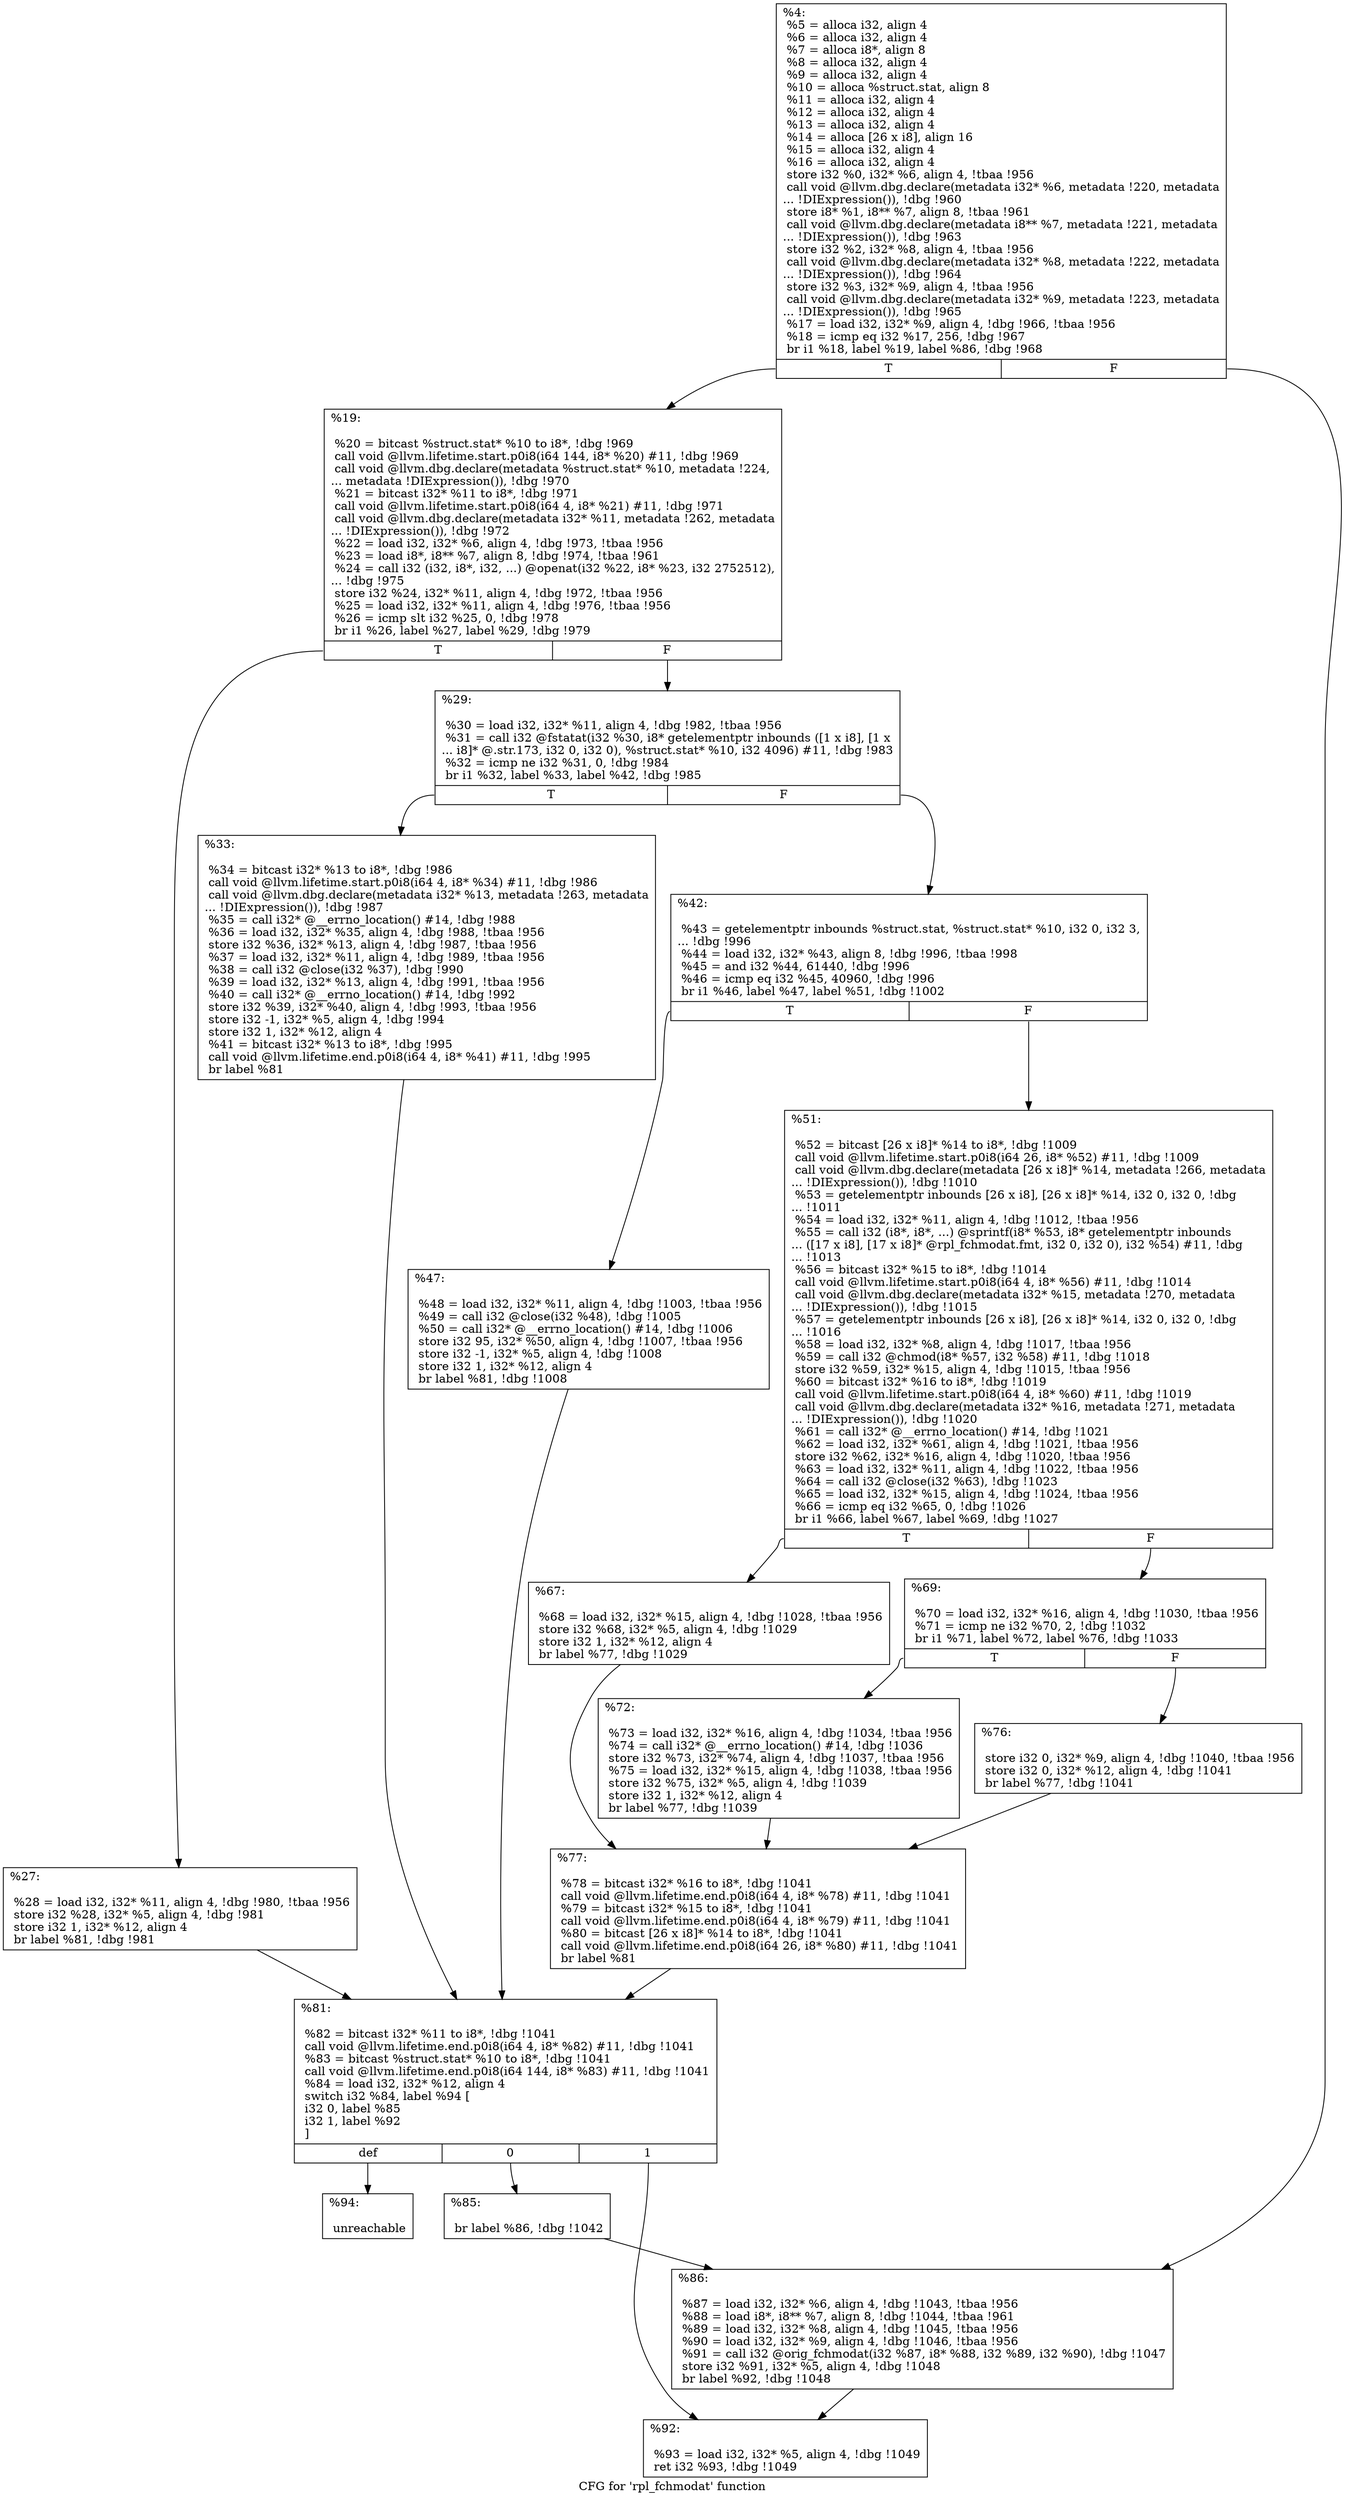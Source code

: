 digraph "CFG for 'rpl_fchmodat' function" {
	label="CFG for 'rpl_fchmodat' function";

	Node0x21d0b00 [shape=record,label="{%4:\l  %5 = alloca i32, align 4\l  %6 = alloca i32, align 4\l  %7 = alloca i8*, align 8\l  %8 = alloca i32, align 4\l  %9 = alloca i32, align 4\l  %10 = alloca %struct.stat, align 8\l  %11 = alloca i32, align 4\l  %12 = alloca i32, align 4\l  %13 = alloca i32, align 4\l  %14 = alloca [26 x i8], align 16\l  %15 = alloca i32, align 4\l  %16 = alloca i32, align 4\l  store i32 %0, i32* %6, align 4, !tbaa !956\l  call void @llvm.dbg.declare(metadata i32* %6, metadata !220, metadata\l... !DIExpression()), !dbg !960\l  store i8* %1, i8** %7, align 8, !tbaa !961\l  call void @llvm.dbg.declare(metadata i8** %7, metadata !221, metadata\l... !DIExpression()), !dbg !963\l  store i32 %2, i32* %8, align 4, !tbaa !956\l  call void @llvm.dbg.declare(metadata i32* %8, metadata !222, metadata\l... !DIExpression()), !dbg !964\l  store i32 %3, i32* %9, align 4, !tbaa !956\l  call void @llvm.dbg.declare(metadata i32* %9, metadata !223, metadata\l... !DIExpression()), !dbg !965\l  %17 = load i32, i32* %9, align 4, !dbg !966, !tbaa !956\l  %18 = icmp eq i32 %17, 256, !dbg !967\l  br i1 %18, label %19, label %86, !dbg !968\l|{<s0>T|<s1>F}}"];
	Node0x21d0b00:s0 -> Node0x21d0ca0;
	Node0x21d0b00:s1 -> Node0x21d1100;
	Node0x21d0ca0 [shape=record,label="{%19:\l\l  %20 = bitcast %struct.stat* %10 to i8*, !dbg !969\l  call void @llvm.lifetime.start.p0i8(i64 144, i8* %20) #11, !dbg !969\l  call void @llvm.dbg.declare(metadata %struct.stat* %10, metadata !224,\l... metadata !DIExpression()), !dbg !970\l  %21 = bitcast i32* %11 to i8*, !dbg !971\l  call void @llvm.lifetime.start.p0i8(i64 4, i8* %21) #11, !dbg !971\l  call void @llvm.dbg.declare(metadata i32* %11, metadata !262, metadata\l... !DIExpression()), !dbg !972\l  %22 = load i32, i32* %6, align 4, !dbg !973, !tbaa !956\l  %23 = load i8*, i8** %7, align 8, !dbg !974, !tbaa !961\l  %24 = call i32 (i32, i8*, i32, ...) @openat(i32 %22, i8* %23, i32 2752512),\l... !dbg !975\l  store i32 %24, i32* %11, align 4, !dbg !972, !tbaa !956\l  %25 = load i32, i32* %11, align 4, !dbg !976, !tbaa !956\l  %26 = icmp slt i32 %25, 0, !dbg !978\l  br i1 %26, label %27, label %29, !dbg !979\l|{<s0>T|<s1>F}}"];
	Node0x21d0ca0:s0 -> Node0x21d0cf0;
	Node0x21d0ca0:s1 -> Node0x21d0d40;
	Node0x21d0cf0 [shape=record,label="{%27:\l\l  %28 = load i32, i32* %11, align 4, !dbg !980, !tbaa !956\l  store i32 %28, i32* %5, align 4, !dbg !981\l  store i32 1, i32* %12, align 4\l  br label %81, !dbg !981\l}"];
	Node0x21d0cf0 -> Node0x21d1060;
	Node0x21d0d40 [shape=record,label="{%29:\l\l  %30 = load i32, i32* %11, align 4, !dbg !982, !tbaa !956\l  %31 = call i32 @fstatat(i32 %30, i8* getelementptr inbounds ([1 x i8], [1 x\l... i8]* @.str.173, i32 0, i32 0), %struct.stat* %10, i32 4096) #11, !dbg !983\l  %32 = icmp ne i32 %31, 0, !dbg !984\l  br i1 %32, label %33, label %42, !dbg !985\l|{<s0>T|<s1>F}}"];
	Node0x21d0d40:s0 -> Node0x21d0d90;
	Node0x21d0d40:s1 -> Node0x21d0de0;
	Node0x21d0d90 [shape=record,label="{%33:\l\l  %34 = bitcast i32* %13 to i8*, !dbg !986\l  call void @llvm.lifetime.start.p0i8(i64 4, i8* %34) #11, !dbg !986\l  call void @llvm.dbg.declare(metadata i32* %13, metadata !263, metadata\l... !DIExpression()), !dbg !987\l  %35 = call i32* @__errno_location() #14, !dbg !988\l  %36 = load i32, i32* %35, align 4, !dbg !988, !tbaa !956\l  store i32 %36, i32* %13, align 4, !dbg !987, !tbaa !956\l  %37 = load i32, i32* %11, align 4, !dbg !989, !tbaa !956\l  %38 = call i32 @close(i32 %37), !dbg !990\l  %39 = load i32, i32* %13, align 4, !dbg !991, !tbaa !956\l  %40 = call i32* @__errno_location() #14, !dbg !992\l  store i32 %39, i32* %40, align 4, !dbg !993, !tbaa !956\l  store i32 -1, i32* %5, align 4, !dbg !994\l  store i32 1, i32* %12, align 4\l  %41 = bitcast i32* %13 to i8*, !dbg !995\l  call void @llvm.lifetime.end.p0i8(i64 4, i8* %41) #11, !dbg !995\l  br label %81\l}"];
	Node0x21d0d90 -> Node0x21d1060;
	Node0x21d0de0 [shape=record,label="{%42:\l\l  %43 = getelementptr inbounds %struct.stat, %struct.stat* %10, i32 0, i32 3,\l... !dbg !996\l  %44 = load i32, i32* %43, align 8, !dbg !996, !tbaa !998\l  %45 = and i32 %44, 61440, !dbg !996\l  %46 = icmp eq i32 %45, 40960, !dbg !996\l  br i1 %46, label %47, label %51, !dbg !1002\l|{<s0>T|<s1>F}}"];
	Node0x21d0de0:s0 -> Node0x21d0e30;
	Node0x21d0de0:s1 -> Node0x21d0e80;
	Node0x21d0e30 [shape=record,label="{%47:\l\l  %48 = load i32, i32* %11, align 4, !dbg !1003, !tbaa !956\l  %49 = call i32 @close(i32 %48), !dbg !1005\l  %50 = call i32* @__errno_location() #14, !dbg !1006\l  store i32 95, i32* %50, align 4, !dbg !1007, !tbaa !956\l  store i32 -1, i32* %5, align 4, !dbg !1008\l  store i32 1, i32* %12, align 4\l  br label %81, !dbg !1008\l}"];
	Node0x21d0e30 -> Node0x21d1060;
	Node0x21d0e80 [shape=record,label="{%51:\l\l  %52 = bitcast [26 x i8]* %14 to i8*, !dbg !1009\l  call void @llvm.lifetime.start.p0i8(i64 26, i8* %52) #11, !dbg !1009\l  call void @llvm.dbg.declare(metadata [26 x i8]* %14, metadata !266, metadata\l... !DIExpression()), !dbg !1010\l  %53 = getelementptr inbounds [26 x i8], [26 x i8]* %14, i32 0, i32 0, !dbg\l... !1011\l  %54 = load i32, i32* %11, align 4, !dbg !1012, !tbaa !956\l  %55 = call i32 (i8*, i8*, ...) @sprintf(i8* %53, i8* getelementptr inbounds\l... ([17 x i8], [17 x i8]* @rpl_fchmodat.fmt, i32 0, i32 0), i32 %54) #11, !dbg\l... !1013\l  %56 = bitcast i32* %15 to i8*, !dbg !1014\l  call void @llvm.lifetime.start.p0i8(i64 4, i8* %56) #11, !dbg !1014\l  call void @llvm.dbg.declare(metadata i32* %15, metadata !270, metadata\l... !DIExpression()), !dbg !1015\l  %57 = getelementptr inbounds [26 x i8], [26 x i8]* %14, i32 0, i32 0, !dbg\l... !1016\l  %58 = load i32, i32* %8, align 4, !dbg !1017, !tbaa !956\l  %59 = call i32 @chmod(i8* %57, i32 %58) #11, !dbg !1018\l  store i32 %59, i32* %15, align 4, !dbg !1015, !tbaa !956\l  %60 = bitcast i32* %16 to i8*, !dbg !1019\l  call void @llvm.lifetime.start.p0i8(i64 4, i8* %60) #11, !dbg !1019\l  call void @llvm.dbg.declare(metadata i32* %16, metadata !271, metadata\l... !DIExpression()), !dbg !1020\l  %61 = call i32* @__errno_location() #14, !dbg !1021\l  %62 = load i32, i32* %61, align 4, !dbg !1021, !tbaa !956\l  store i32 %62, i32* %16, align 4, !dbg !1020, !tbaa !956\l  %63 = load i32, i32* %11, align 4, !dbg !1022, !tbaa !956\l  %64 = call i32 @close(i32 %63), !dbg !1023\l  %65 = load i32, i32* %15, align 4, !dbg !1024, !tbaa !956\l  %66 = icmp eq i32 %65, 0, !dbg !1026\l  br i1 %66, label %67, label %69, !dbg !1027\l|{<s0>T|<s1>F}}"];
	Node0x21d0e80:s0 -> Node0x21d0ed0;
	Node0x21d0e80:s1 -> Node0x21d0f20;
	Node0x21d0ed0 [shape=record,label="{%67:\l\l  %68 = load i32, i32* %15, align 4, !dbg !1028, !tbaa !956\l  store i32 %68, i32* %5, align 4, !dbg !1029\l  store i32 1, i32* %12, align 4\l  br label %77, !dbg !1029\l}"];
	Node0x21d0ed0 -> Node0x21d1010;
	Node0x21d0f20 [shape=record,label="{%69:\l\l  %70 = load i32, i32* %16, align 4, !dbg !1030, !tbaa !956\l  %71 = icmp ne i32 %70, 2, !dbg !1032\l  br i1 %71, label %72, label %76, !dbg !1033\l|{<s0>T|<s1>F}}"];
	Node0x21d0f20:s0 -> Node0x21d0f70;
	Node0x21d0f20:s1 -> Node0x21d0fc0;
	Node0x21d0f70 [shape=record,label="{%72:\l\l  %73 = load i32, i32* %16, align 4, !dbg !1034, !tbaa !956\l  %74 = call i32* @__errno_location() #14, !dbg !1036\l  store i32 %73, i32* %74, align 4, !dbg !1037, !tbaa !956\l  %75 = load i32, i32* %15, align 4, !dbg !1038, !tbaa !956\l  store i32 %75, i32* %5, align 4, !dbg !1039\l  store i32 1, i32* %12, align 4\l  br label %77, !dbg !1039\l}"];
	Node0x21d0f70 -> Node0x21d1010;
	Node0x21d0fc0 [shape=record,label="{%76:\l\l  store i32 0, i32* %9, align 4, !dbg !1040, !tbaa !956\l  store i32 0, i32* %12, align 4, !dbg !1041\l  br label %77, !dbg !1041\l}"];
	Node0x21d0fc0 -> Node0x21d1010;
	Node0x21d1010 [shape=record,label="{%77:\l\l  %78 = bitcast i32* %16 to i8*, !dbg !1041\l  call void @llvm.lifetime.end.p0i8(i64 4, i8* %78) #11, !dbg !1041\l  %79 = bitcast i32* %15 to i8*, !dbg !1041\l  call void @llvm.lifetime.end.p0i8(i64 4, i8* %79) #11, !dbg !1041\l  %80 = bitcast [26 x i8]* %14 to i8*, !dbg !1041\l  call void @llvm.lifetime.end.p0i8(i64 26, i8* %80) #11, !dbg !1041\l  br label %81\l}"];
	Node0x21d1010 -> Node0x21d1060;
	Node0x21d1060 [shape=record,label="{%81:\l\l  %82 = bitcast i32* %11 to i8*, !dbg !1041\l  call void @llvm.lifetime.end.p0i8(i64 4, i8* %82) #11, !dbg !1041\l  %83 = bitcast %struct.stat* %10 to i8*, !dbg !1041\l  call void @llvm.lifetime.end.p0i8(i64 144, i8* %83) #11, !dbg !1041\l  %84 = load i32, i32* %12, align 4\l  switch i32 %84, label %94 [\l    i32 0, label %85\l    i32 1, label %92\l  ]\l|{<s0>def|<s1>0|<s2>1}}"];
	Node0x21d1060:s0 -> Node0x21d11a0;
	Node0x21d1060:s1 -> Node0x21d10b0;
	Node0x21d1060:s2 -> Node0x21d1150;
	Node0x21d10b0 [shape=record,label="{%85:\l\l  br label %86, !dbg !1042\l}"];
	Node0x21d10b0 -> Node0x21d1100;
	Node0x21d1100 [shape=record,label="{%86:\l\l  %87 = load i32, i32* %6, align 4, !dbg !1043, !tbaa !956\l  %88 = load i8*, i8** %7, align 8, !dbg !1044, !tbaa !961\l  %89 = load i32, i32* %8, align 4, !dbg !1045, !tbaa !956\l  %90 = load i32, i32* %9, align 4, !dbg !1046, !tbaa !956\l  %91 = call i32 @orig_fchmodat(i32 %87, i8* %88, i32 %89, i32 %90), !dbg !1047\l  store i32 %91, i32* %5, align 4, !dbg !1048\l  br label %92, !dbg !1048\l}"];
	Node0x21d1100 -> Node0x21d1150;
	Node0x21d1150 [shape=record,label="{%92:\l\l  %93 = load i32, i32* %5, align 4, !dbg !1049\l  ret i32 %93, !dbg !1049\l}"];
	Node0x21d11a0 [shape=record,label="{%94:\l\l  unreachable\l}"];
}
